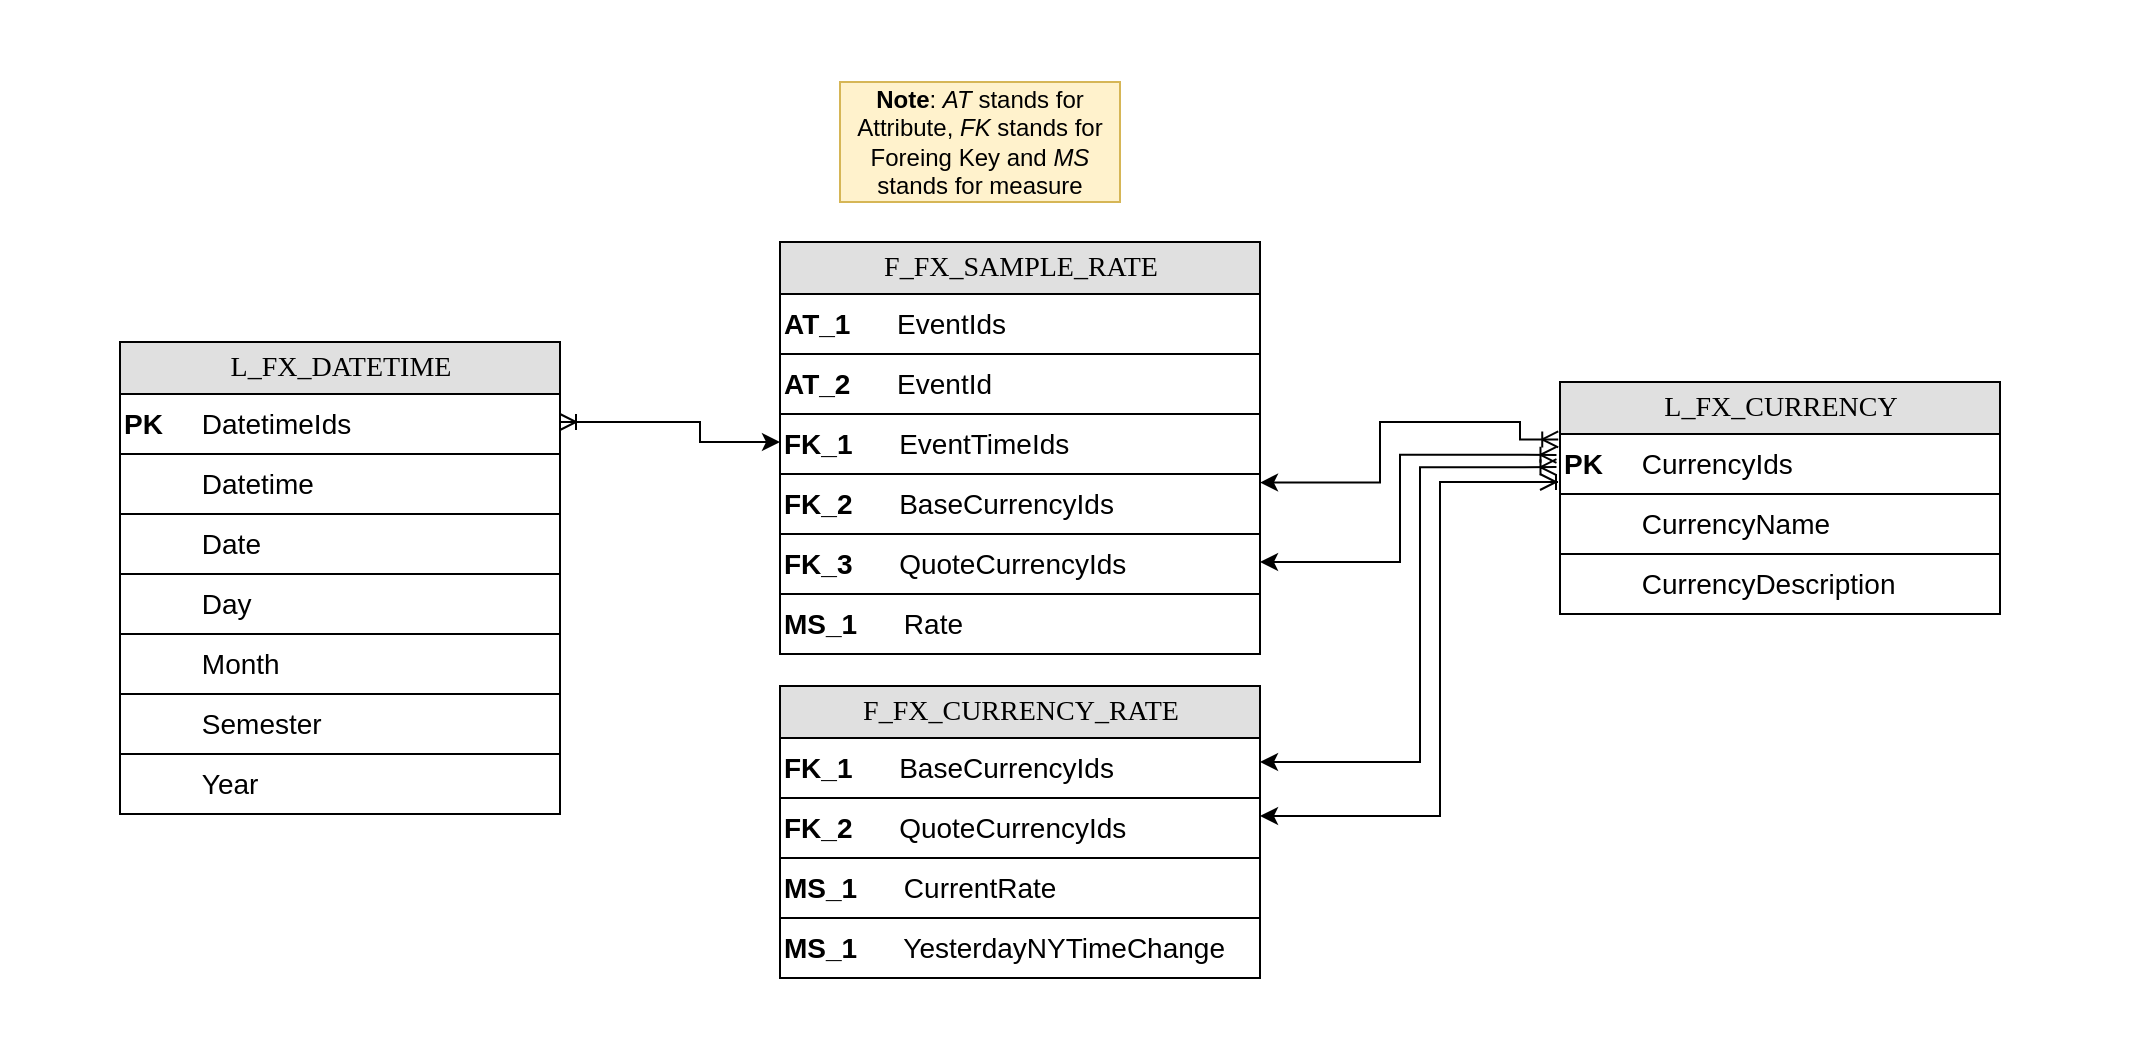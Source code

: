 <mxfile version="24.1.0" type="device">
  <diagram name="Page-1" id="e56a1550-8fbb-45ad-956c-1786394a9013">
    <mxGraphModel dx="880" dy="532" grid="1" gridSize="10" guides="1" tooltips="1" connect="1" arrows="1" fold="1" page="1" pageScale="1" pageWidth="1100" pageHeight="850" background="#ffffff" math="0" shadow="0">
      <root>
        <mxCell id="0" />
        <mxCell id="1" parent="0" />
        <mxCell id="8HiR8QpMQq1qVCvYqlNp-1" value="F_FX_SAMPLE_RATE" style="swimlane;html=1;fontStyle=0;childLayout=stackLayout;horizontal=1;startSize=26;fillColor=#e0e0e0;horizontalStack=0;resizeParent=1;resizeLast=0;collapsible=1;marginBottom=0;swimlaneFillColor=#ffffff;align=center;rounded=0;shadow=0;comic=0;labelBackgroundColor=none;strokeWidth=1;fontFamily=Verdana;fontSize=14;swimlaneLine=1;" parent="1" vertex="1">
          <mxGeometry x="460" y="280" width="240" height="206" as="geometry">
            <mxRectangle x="470" y="80" width="200" height="26" as="alternateBounds" />
          </mxGeometry>
        </mxCell>
        <mxCell id="8HiR8QpMQq1qVCvYqlNp-2" value="&lt;font style=&quot;font-size: 14px&quot;&gt;&lt;b&gt;AT_1&amp;nbsp; &amp;nbsp; &amp;nbsp;&amp;nbsp;&lt;/b&gt;EventIds&lt;/font&gt;" style="text;html=1;align=left;verticalAlign=middle;resizable=0;points=[];;autosize=1;labelBorderColor=none;strokeColor=#000000;" parent="8HiR8QpMQq1qVCvYqlNp-1" vertex="1">
          <mxGeometry y="26" width="240" height="30" as="geometry" />
        </mxCell>
        <mxCell id="8HiR8QpMQq1qVCvYqlNp-3" value="&lt;font style=&quot;font-size: 14px&quot;&gt;&lt;b&gt;AT_2&amp;nbsp; &amp;nbsp; &amp;nbsp;&amp;nbsp;&lt;/b&gt;EventId&lt;/font&gt;" style="text;html=1;align=left;verticalAlign=middle;resizable=0;points=[];;autosize=1;labelBorderColor=none;strokeColor=#000000;" parent="8HiR8QpMQq1qVCvYqlNp-1" vertex="1">
          <mxGeometry y="56" width="240" height="30" as="geometry" />
        </mxCell>
        <mxCell id="8HiR8QpMQq1qVCvYqlNp-4" value="&lt;b style=&quot;font-size: 14px;&quot;&gt;FK_1&amp;nbsp; &amp;nbsp; &amp;nbsp;&amp;nbsp;&lt;/b&gt;&lt;span style=&quot;font-size: 14px;&quot;&gt;EventTimeIds&lt;/span&gt;" style="text;html=1;align=left;verticalAlign=middle;resizable=0;points=[];;autosize=1;labelBorderColor=none;strokeColor=#000000;" parent="8HiR8QpMQq1qVCvYqlNp-1" vertex="1">
          <mxGeometry y="86" width="240" height="30" as="geometry" />
        </mxCell>
        <mxCell id="8HiR8QpMQq1qVCvYqlNp-6" value="&lt;font style=&quot;font-size: 14px&quot;&gt;&lt;b&gt;FK_2&lt;/b&gt;&amp;nbsp; &amp;nbsp; &amp;nbsp; BaseCurrencyIds&lt;/font&gt;" style="text;html=1;align=left;verticalAlign=middle;resizable=0;points=[];;autosize=1;labelBorderColor=none;strokeColor=#000000;" parent="8HiR8QpMQq1qVCvYqlNp-1" vertex="1">
          <mxGeometry y="116" width="240" height="30" as="geometry" />
        </mxCell>
        <mxCell id="8HiR8QpMQq1qVCvYqlNp-10" value="&lt;font style=&quot;font-size: 14px&quot;&gt;&lt;b&gt;FK_3&amp;nbsp; &amp;nbsp; &amp;nbsp;&amp;nbsp;&lt;/b&gt;QuoteCurrencyIds&lt;/font&gt;" style="text;html=1;align=left;verticalAlign=middle;resizable=0;points=[];;autosize=1;labelBorderColor=none;strokeColor=#000000;" parent="8HiR8QpMQq1qVCvYqlNp-1" vertex="1">
          <mxGeometry y="146" width="240" height="30" as="geometry" />
        </mxCell>
        <mxCell id="8HiR8QpMQq1qVCvYqlNp-12" value="&lt;font style=&quot;font-size: 14px&quot;&gt;&lt;b&gt;MS_1&lt;/b&gt;&amp;nbsp; &amp;nbsp; &amp;nbsp; Rate&lt;/font&gt;" style="text;html=1;align=left;verticalAlign=middle;resizable=0;points=[];;autosize=1;labelBorderColor=none;strokeColor=#000000;" parent="8HiR8QpMQq1qVCvYqlNp-1" vertex="1">
          <mxGeometry y="176" width="240" height="30" as="geometry" />
        </mxCell>
        <mxCell id="8HiR8QpMQq1qVCvYqlNp-54" value="L_FX_DATETIME" style="swimlane;html=1;fontStyle=0;childLayout=stackLayout;horizontal=1;startSize=26;fillColor=#e0e0e0;horizontalStack=0;resizeParent=1;resizeLast=0;collapsible=1;marginBottom=0;swimlaneFillColor=#ffffff;align=center;rounded=0;shadow=0;comic=0;labelBackgroundColor=none;strokeWidth=1;fontFamily=Verdana;fontSize=14;swimlaneLine=1;" parent="1" vertex="1">
          <mxGeometry x="130" y="330" width="220" height="236" as="geometry">
            <mxRectangle x="470" y="80" width="200" height="26" as="alternateBounds" />
          </mxGeometry>
        </mxCell>
        <mxCell id="8HiR8QpMQq1qVCvYqlNp-55" value="&lt;div&gt;&lt;font style=&quot;font-size: 14px&quot;&gt;&lt;b&gt;PK&amp;nbsp; &amp;nbsp;&amp;nbsp; &lt;/b&gt;DatetimeIds&lt;/font&gt;&lt;/div&gt;" style="text;html=1;align=left;verticalAlign=middle;resizable=0;points=[];;autosize=1;labelBorderColor=none;strokeColor=#000000;" parent="8HiR8QpMQq1qVCvYqlNp-54" vertex="1">
          <mxGeometry y="26" width="220" height="30" as="geometry" />
        </mxCell>
        <mxCell id="8HiR8QpMQq1qVCvYqlNp-56" value="&lt;font style=&quot;font-size: 14px&quot;&gt;&lt;b&gt;&amp;nbsp; &amp;nbsp; &amp;nbsp; &amp;nbsp; &amp;nbsp; &lt;/b&gt;Datetime&lt;br&gt;&lt;/font&gt;" style="text;html=1;align=left;verticalAlign=middle;resizable=0;points=[];;autosize=1;labelBorderColor=none;strokeColor=#000000;" parent="8HiR8QpMQq1qVCvYqlNp-54" vertex="1">
          <mxGeometry y="56" width="220" height="30" as="geometry" />
        </mxCell>
        <mxCell id="8HiR8QpMQq1qVCvYqlNp-57" value="&lt;font style=&quot;font-size: 14px&quot;&gt;&lt;b&gt;&amp;nbsp; &amp;nbsp; &amp;nbsp; &amp;nbsp; &amp;nbsp; &lt;/b&gt;Date&lt;/font&gt;" style="text;html=1;align=left;verticalAlign=middle;resizable=0;points=[];;autosize=1;labelBorderColor=none;strokeColor=#000000;" parent="8HiR8QpMQq1qVCvYqlNp-54" vertex="1">
          <mxGeometry y="86" width="220" height="30" as="geometry" />
        </mxCell>
        <mxCell id="8HiR8QpMQq1qVCvYqlNp-58" value="&lt;font style=&quot;font-size: 14px&quot;&gt;&lt;b&gt;&amp;nbsp; &amp;nbsp; &amp;nbsp; &amp;nbsp; &amp;nbsp; &lt;/b&gt;Day&lt;/font&gt;" style="text;html=1;align=left;verticalAlign=middle;resizable=0;points=[];;autosize=1;labelBorderColor=none;strokeColor=#000000;" parent="8HiR8QpMQq1qVCvYqlNp-54" vertex="1">
          <mxGeometry y="116" width="220" height="30" as="geometry" />
        </mxCell>
        <mxCell id="EDHor8hxsIle_m3XRFMD-3" value="&lt;font style=&quot;font-size: 14px&quot;&gt;&lt;b&gt;&amp;nbsp; &amp;nbsp; &amp;nbsp; &amp;nbsp; &amp;nbsp; &lt;/b&gt;Month&lt;/font&gt;" style="text;html=1;align=left;verticalAlign=middle;resizable=0;points=[];;autosize=1;labelBorderColor=none;strokeColor=#000000;" parent="8HiR8QpMQq1qVCvYqlNp-54" vertex="1">
          <mxGeometry y="146" width="220" height="30" as="geometry" />
        </mxCell>
        <mxCell id="EDHor8hxsIle_m3XRFMD-4" value="&lt;font style=&quot;font-size: 14px&quot;&gt;&lt;b&gt;&amp;nbsp; &amp;nbsp; &amp;nbsp; &amp;nbsp; &amp;nbsp; &lt;/b&gt;Semester&lt;/font&gt;" style="text;html=1;align=left;verticalAlign=middle;resizable=0;points=[];;autosize=1;labelBorderColor=none;strokeColor=#000000;" parent="8HiR8QpMQq1qVCvYqlNp-54" vertex="1">
          <mxGeometry y="176" width="220" height="30" as="geometry" />
        </mxCell>
        <mxCell id="EDHor8hxsIle_m3XRFMD-5" value="&lt;font style=&quot;font-size: 14px&quot;&gt;&lt;b&gt;&amp;nbsp; &amp;nbsp; &amp;nbsp; &amp;nbsp; &amp;nbsp; &lt;/b&gt;Year&lt;/font&gt;" style="text;html=1;align=left;verticalAlign=middle;resizable=0;points=[];;autosize=1;labelBorderColor=none;strokeColor=#000000;" parent="8HiR8QpMQq1qVCvYqlNp-54" vertex="1">
          <mxGeometry y="206" width="220" height="30" as="geometry" />
        </mxCell>
        <mxCell id="EDHor8hxsIle_m3XRFMD-1" value="&lt;b&gt;Note&lt;/b&gt;: &lt;i&gt;AT &lt;/i&gt;stands for Attribute, &lt;i&gt;FK &lt;/i&gt;stands for Foreing Key and &lt;i&gt;MS &lt;/i&gt;stands for measure" style="rounded=0;whiteSpace=wrap;html=1;fillColor=#fff2cc;strokeColor=#d6b656;" parent="1" vertex="1">
          <mxGeometry x="490" y="200" width="140" height="60" as="geometry" />
        </mxCell>
        <mxCell id="EDHor8hxsIle_m3XRFMD-2" style="edgeStyle=orthogonalEdgeStyle;rounded=0;orthogonalLoop=1;jettySize=auto;html=1;startArrow=classic;startFill=1;endArrow=ERoneToMany;endFill=0;" parent="1" edge="1">
          <mxGeometry relative="1" as="geometry">
            <mxPoint x="350" y="370" as="targetPoint" />
            <Array as="points">
              <mxPoint x="440" y="380" />
              <mxPoint x="420" y="380" />
              <mxPoint x="420" y="370" />
            </Array>
            <mxPoint x="460" y="380" as="sourcePoint" />
          </mxGeometry>
        </mxCell>
        <mxCell id="EDHor8hxsIle_m3XRFMD-6" value="L_FX_CURRENCY" style="swimlane;html=1;fontStyle=0;childLayout=stackLayout;horizontal=1;startSize=26;fillColor=#e0e0e0;horizontalStack=0;resizeParent=1;resizeLast=0;collapsible=1;marginBottom=0;swimlaneFillColor=#ffffff;align=center;rounded=0;shadow=0;comic=0;labelBackgroundColor=none;strokeWidth=1;fontFamily=Verdana;fontSize=14;swimlaneLine=1;" parent="1" vertex="1">
          <mxGeometry x="850" y="350" width="220" height="116" as="geometry">
            <mxRectangle x="470" y="80" width="200" height="26" as="alternateBounds" />
          </mxGeometry>
        </mxCell>
        <mxCell id="EDHor8hxsIle_m3XRFMD-7" value="&lt;div&gt;&lt;font style=&quot;font-size: 14px&quot;&gt;&lt;b&gt;PK&amp;nbsp; &amp;nbsp; &amp;nbsp;&lt;/b&gt;CurrencyIds&lt;/font&gt;&lt;/div&gt;" style="text;html=1;align=left;verticalAlign=middle;resizable=0;points=[];;autosize=1;labelBorderColor=none;strokeColor=#000000;" parent="EDHor8hxsIle_m3XRFMD-6" vertex="1">
          <mxGeometry y="26" width="220" height="30" as="geometry" />
        </mxCell>
        <mxCell id="EDHor8hxsIle_m3XRFMD-8" value="&lt;font style=&quot;font-size: 14px&quot;&gt;&lt;b&gt;&amp;nbsp; &amp;nbsp; &amp;nbsp; &amp;nbsp; &amp;nbsp; &lt;/b&gt;CurrencyName&lt;br&gt;&lt;/font&gt;" style="text;html=1;align=left;verticalAlign=middle;resizable=0;points=[];;autosize=1;labelBorderColor=none;strokeColor=#000000;" parent="EDHor8hxsIle_m3XRFMD-6" vertex="1">
          <mxGeometry y="56" width="220" height="30" as="geometry" />
        </mxCell>
        <mxCell id="EDHor8hxsIle_m3XRFMD-9" value="&lt;font style=&quot;font-size: 14px&quot;&gt;&lt;b&gt;&amp;nbsp; &amp;nbsp; &amp;nbsp; &amp;nbsp; &amp;nbsp; &lt;/b&gt;CurrencyDescription&lt;/font&gt;" style="text;html=1;align=left;verticalAlign=middle;resizable=0;points=[];;autosize=1;labelBorderColor=none;strokeColor=#000000;" parent="EDHor8hxsIle_m3XRFMD-6" vertex="1">
          <mxGeometry y="86" width="220" height="30" as="geometry" />
        </mxCell>
        <mxCell id="EDHor8hxsIle_m3XRFMD-17" style="edgeStyle=orthogonalEdgeStyle;rounded=0;orthogonalLoop=1;jettySize=auto;html=1;startArrow=classic;startFill=1;endArrow=ERoneToMany;endFill=0;entryX=-0.004;entryY=0.09;entryDx=0;entryDy=0;entryPerimeter=0;" parent="1" target="EDHor8hxsIle_m3XRFMD-7" edge="1">
          <mxGeometry relative="1" as="geometry">
            <mxPoint x="830" y="220.01" as="targetPoint" />
            <Array as="points">
              <mxPoint x="760" y="400" />
              <mxPoint x="760" y="370" />
              <mxPoint x="830" y="370" />
              <mxPoint x="830" y="379" />
            </Array>
            <mxPoint x="700" y="400.3" as="sourcePoint" />
          </mxGeometry>
        </mxCell>
        <mxCell id="jEu4hgSi6Xa9qZjjFDOv-2" value="F_FX_CURRENCY_RATE" style="swimlane;html=1;fontStyle=0;childLayout=stackLayout;horizontal=1;startSize=26;fillColor=#e0e0e0;horizontalStack=0;resizeParent=1;resizeLast=0;collapsible=1;marginBottom=0;swimlaneFillColor=#ffffff;align=center;rounded=0;shadow=0;comic=0;labelBackgroundColor=none;strokeWidth=1;fontFamily=Verdana;fontSize=14;swimlaneLine=1;" vertex="1" parent="1">
          <mxGeometry x="460" y="502" width="240" height="146" as="geometry">
            <mxRectangle x="470" y="80" width="200" height="26" as="alternateBounds" />
          </mxGeometry>
        </mxCell>
        <mxCell id="jEu4hgSi6Xa9qZjjFDOv-6" value="&lt;font style=&quot;font-size: 14px&quot;&gt;&lt;b&gt;FK_1&lt;/b&gt;&amp;nbsp; &amp;nbsp; &amp;nbsp; BaseCurrencyIds&lt;/font&gt;" style="text;html=1;align=left;verticalAlign=middle;resizable=0;points=[];;autosize=1;labelBorderColor=none;strokeColor=#000000;" vertex="1" parent="jEu4hgSi6Xa9qZjjFDOv-2">
          <mxGeometry y="26" width="240" height="30" as="geometry" />
        </mxCell>
        <mxCell id="jEu4hgSi6Xa9qZjjFDOv-7" value="&lt;font style=&quot;font-size: 14px&quot;&gt;&lt;b&gt;FK_2&amp;nbsp; &amp;nbsp; &amp;nbsp;&amp;nbsp;&lt;/b&gt;QuoteCurrencyIds&lt;/font&gt;" style="text;html=1;align=left;verticalAlign=middle;resizable=0;points=[];;autosize=1;labelBorderColor=none;strokeColor=#000000;" vertex="1" parent="jEu4hgSi6Xa9qZjjFDOv-2">
          <mxGeometry y="56" width="240" height="30" as="geometry" />
        </mxCell>
        <mxCell id="jEu4hgSi6Xa9qZjjFDOv-8" value="&lt;font style=&quot;font-size: 14px&quot;&gt;&lt;b&gt;MS_1&lt;/b&gt;&amp;nbsp; &amp;nbsp; &amp;nbsp; CurrentRate&lt;/font&gt;" style="text;html=1;align=left;verticalAlign=middle;resizable=0;points=[];;autosize=1;labelBorderColor=none;strokeColor=#000000;" vertex="1" parent="jEu4hgSi6Xa9qZjjFDOv-2">
          <mxGeometry y="86" width="240" height="30" as="geometry" />
        </mxCell>
        <mxCell id="jEu4hgSi6Xa9qZjjFDOv-9" value="&lt;font style=&quot;font-size: 14px&quot;&gt;&lt;b&gt;MS_1&lt;/b&gt;&amp;nbsp; &amp;nbsp; &amp;nbsp; YesterdayNYTimeChange&lt;/font&gt;" style="text;html=1;align=left;verticalAlign=middle;resizable=0;points=[];;autosize=1;labelBorderColor=none;strokeColor=#000000;" vertex="1" parent="jEu4hgSi6Xa9qZjjFDOv-2">
          <mxGeometry y="116" width="240" height="30" as="geometry" />
        </mxCell>
        <mxCell id="jEu4hgSi6Xa9qZjjFDOv-12" style="edgeStyle=orthogonalEdgeStyle;rounded=0;orthogonalLoop=1;jettySize=auto;html=1;startArrow=classic;startFill=1;endArrow=ERoneToMany;endFill=0;entryX=-0.008;entryY=0.348;entryDx=0;entryDy=0;entryPerimeter=0;" edge="1" parent="1" source="8HiR8QpMQq1qVCvYqlNp-10" target="EDHor8hxsIle_m3XRFMD-7">
          <mxGeometry relative="1" as="geometry">
            <mxPoint x="859" y="389" as="targetPoint" />
            <Array as="points">
              <mxPoint x="770" y="440" />
              <mxPoint x="770" y="386" />
            </Array>
            <mxPoint x="710" y="410.3" as="sourcePoint" />
          </mxGeometry>
        </mxCell>
        <mxCell id="jEu4hgSi6Xa9qZjjFDOv-13" style="edgeStyle=orthogonalEdgeStyle;rounded=0;orthogonalLoop=1;jettySize=auto;html=1;startArrow=classic;startFill=1;endArrow=ERoneToMany;endFill=0;entryX=-0.008;entryY=0.552;entryDx=0;entryDy=0;entryPerimeter=0;" edge="1" parent="1" target="EDHor8hxsIle_m3XRFMD-7">
          <mxGeometry relative="1" as="geometry">
            <mxPoint x="840" y="472" as="targetPoint" />
            <Array as="points">
              <mxPoint x="700" y="540" />
              <mxPoint x="780" y="540" />
              <mxPoint x="780" y="393" />
            </Array>
            <mxPoint x="700" y="540" as="sourcePoint" />
          </mxGeometry>
        </mxCell>
        <mxCell id="jEu4hgSi6Xa9qZjjFDOv-14" style="edgeStyle=orthogonalEdgeStyle;rounded=0;orthogonalLoop=1;jettySize=auto;html=1;startArrow=classic;startFill=1;endArrow=ERoneToMany;endFill=0;" edge="1" parent="1">
          <mxGeometry relative="1" as="geometry">
            <mxPoint x="840" y="400" as="targetPoint" />
            <Array as="points">
              <mxPoint x="790" y="567" />
              <mxPoint x="790" y="400" />
              <mxPoint x="849" y="400" />
            </Array>
            <mxPoint x="700" y="567" as="sourcePoint" />
          </mxGeometry>
        </mxCell>
        <mxCell id="jEu4hgSi6Xa9qZjjFDOv-15" value="Text" style="text;html=1;align=center;verticalAlign=middle;resizable=0;points=[];autosize=1;strokeColor=none;fillColor=none;fontColor=none;noLabel=1;" vertex="1" parent="1">
          <mxGeometry x="533" y="159" width="50" height="30" as="geometry" />
        </mxCell>
        <mxCell id="jEu4hgSi6Xa9qZjjFDOv-16" value="Text" style="text;html=1;align=center;verticalAlign=middle;resizable=0;points=[];autosize=1;strokeColor=none;fillColor=none;fontColor=none;noLabel=1;" vertex="1" parent="1">
          <mxGeometry x="1080" y="400" width="50" height="30" as="geometry" />
        </mxCell>
        <mxCell id="jEu4hgSi6Xa9qZjjFDOv-17" value="Text" style="text;html=1;align=center;verticalAlign=middle;resizable=0;points=[];autosize=1;strokeColor=none;fillColor=none;fontColor=none;noLabel=1;" vertex="1" parent="1">
          <mxGeometry x="1090" y="410" width="50" height="30" as="geometry" />
        </mxCell>
        <mxCell id="jEu4hgSi6Xa9qZjjFDOv-18" value="Text" style="text;html=1;align=center;verticalAlign=middle;resizable=0;points=[];autosize=1;strokeColor=none;fillColor=none;fontColor=none;noLabel=1;" vertex="1" parent="1">
          <mxGeometry x="555" y="660" width="50" height="30" as="geometry" />
        </mxCell>
        <mxCell id="jEu4hgSi6Xa9qZjjFDOv-19" value="Text" style="text;html=1;align=center;verticalAlign=middle;resizable=0;points=[];autosize=1;strokeColor=none;fillColor=none;fontColor=none;noLabel=1;" vertex="1" parent="1">
          <mxGeometry x="70" y="433" width="50" height="30" as="geometry" />
        </mxCell>
      </root>
    </mxGraphModel>
  </diagram>
</mxfile>
